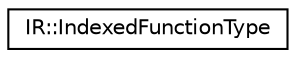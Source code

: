 digraph "Graphical Class Hierarchy"
{
  edge [fontname="Helvetica",fontsize="10",labelfontname="Helvetica",labelfontsize="10"];
  node [fontname="Helvetica",fontsize="10",shape=record];
  rankdir="LR";
  Node0 [label="IR::IndexedFunctionType",height=0.2,width=0.4,color="black", fillcolor="white", style="filled",URL="$struct_i_r_1_1_indexed_function_type.html"];
}
